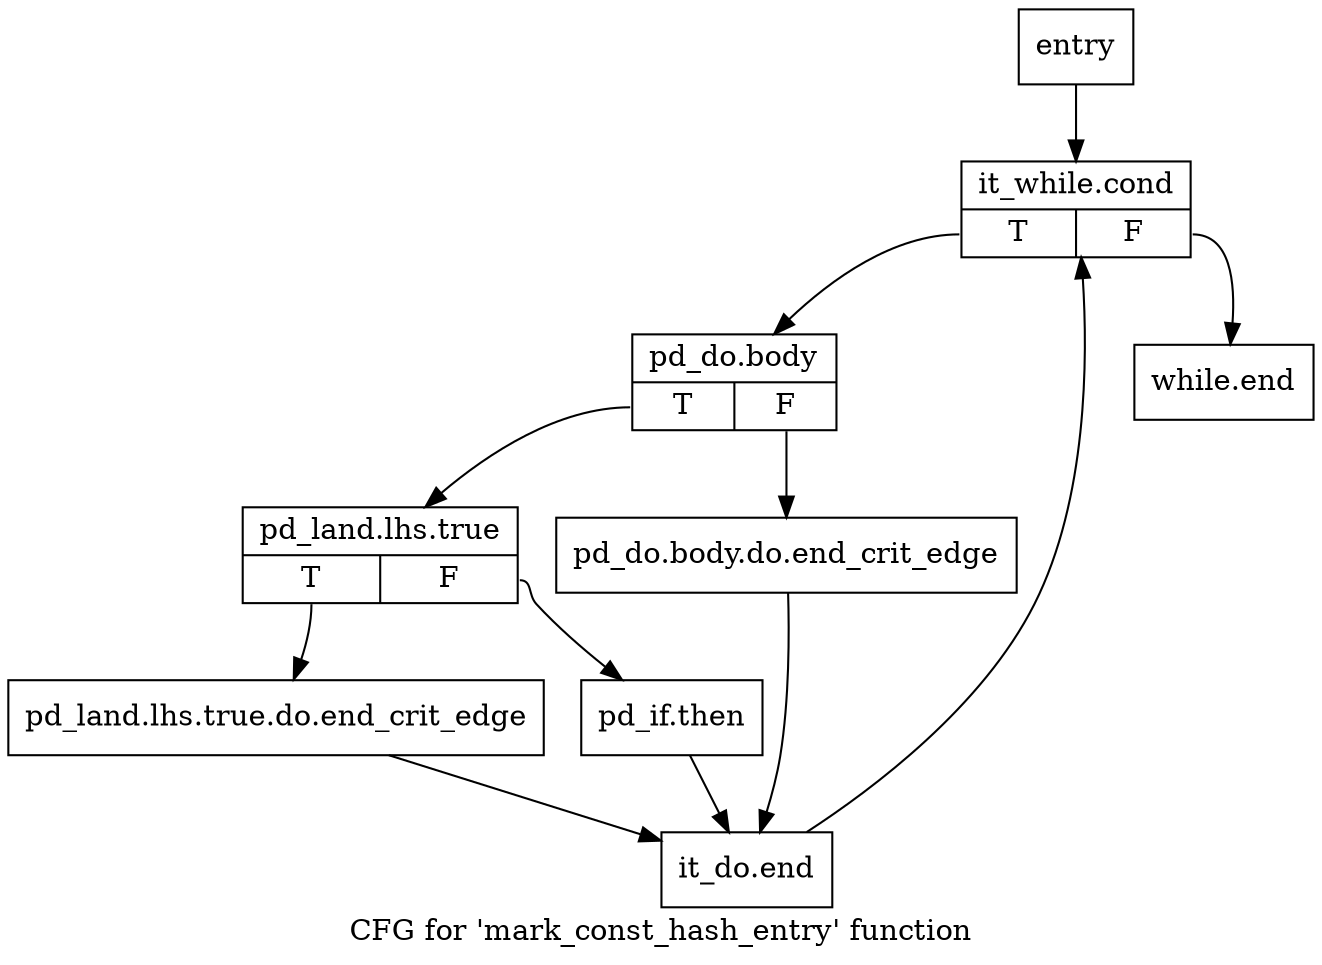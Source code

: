 digraph "CFG for 'mark_const_hash_entry' function" {
	label="CFG for 'mark_const_hash_entry' function";

	Node0x99797e0 [shape=record,label="{entry}"];
	Node0x99797e0 -> Node0x9979830;
	Node0x9979830 [shape=record,label="{it_while.cond|{<s0>T|<s1>F}}"];
	Node0x9979830:s0 -> Node0x9979880;
	Node0x9979830:s1 -> Node0x9979a60;
	Node0x9979880 [shape=record,label="{pd_do.body|{<s0>T|<s1>F}}"];
	Node0x9979880:s0 -> Node0x9979920;
	Node0x9979880:s1 -> Node0x99798d0;
	Node0x99798d0 [shape=record,label="{pd_do.body.do.end_crit_edge}"];
	Node0x99798d0 -> Node0x9979a10;
	Node0x9979920 [shape=record,label="{pd_land.lhs.true|{<s0>T|<s1>F}}"];
	Node0x9979920:s0 -> Node0x9979970;
	Node0x9979920:s1 -> Node0x99799c0;
	Node0x9979970 [shape=record,label="{pd_land.lhs.true.do.end_crit_edge}"];
	Node0x9979970 -> Node0x9979a10;
	Node0x99799c0 [shape=record,label="{pd_if.then}"];
	Node0x99799c0 -> Node0x9979a10;
	Node0x9979a10 [shape=record,label="{it_do.end}"];
	Node0x9979a10 -> Node0x9979830;
	Node0x9979a60 [shape=record,label="{while.end}"];
}
